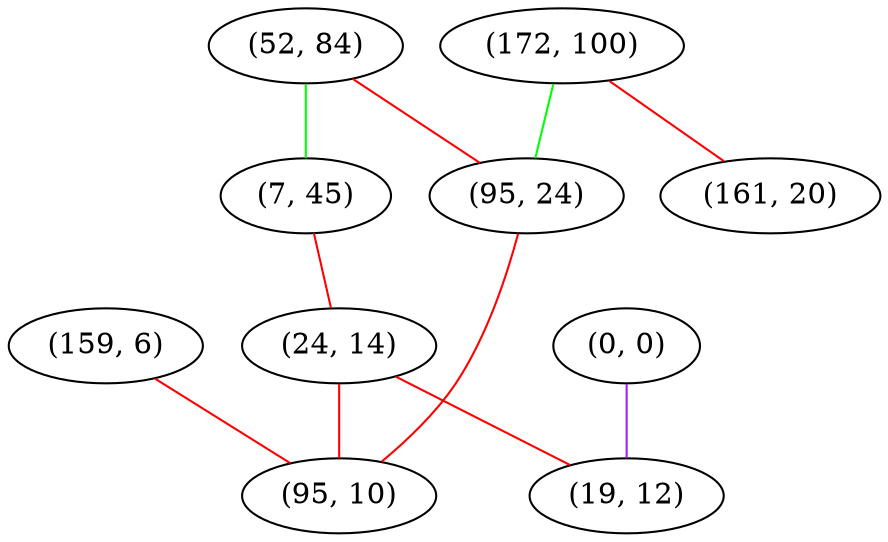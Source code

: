graph "" {
"(159, 6)";
"(52, 84)";
"(7, 45)";
"(0, 0)";
"(24, 14)";
"(172, 100)";
"(95, 24)";
"(161, 20)";
"(19, 12)";
"(95, 10)";
"(159, 6)" -- "(95, 10)"  [color=red, key=0, weight=1];
"(52, 84)" -- "(7, 45)"  [color=green, key=0, weight=2];
"(52, 84)" -- "(95, 24)"  [color=red, key=0, weight=1];
"(7, 45)" -- "(24, 14)"  [color=red, key=0, weight=1];
"(0, 0)" -- "(19, 12)"  [color=purple, key=0, weight=4];
"(24, 14)" -- "(19, 12)"  [color=red, key=0, weight=1];
"(24, 14)" -- "(95, 10)"  [color=red, key=0, weight=1];
"(172, 100)" -- "(95, 24)"  [color=green, key=0, weight=2];
"(172, 100)" -- "(161, 20)"  [color=red, key=0, weight=1];
"(95, 24)" -- "(95, 10)"  [color=red, key=0, weight=1];
}
